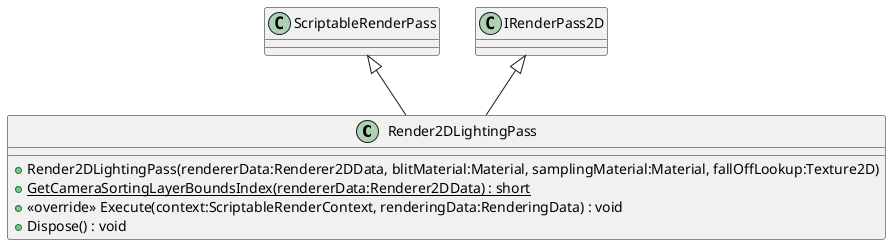 @startuml
class Render2DLightingPass {
    + Render2DLightingPass(rendererData:Renderer2DData, blitMaterial:Material, samplingMaterial:Material, fallOffLookup:Texture2D)
    + {static} GetCameraSortingLayerBoundsIndex(rendererData:Renderer2DData) : short
    + <<override>> Execute(context:ScriptableRenderContext, renderingData:RenderingData) : void
    + Dispose() : void
}
ScriptableRenderPass <|-- Render2DLightingPass
IRenderPass2D <|-- Render2DLightingPass
@enduml
